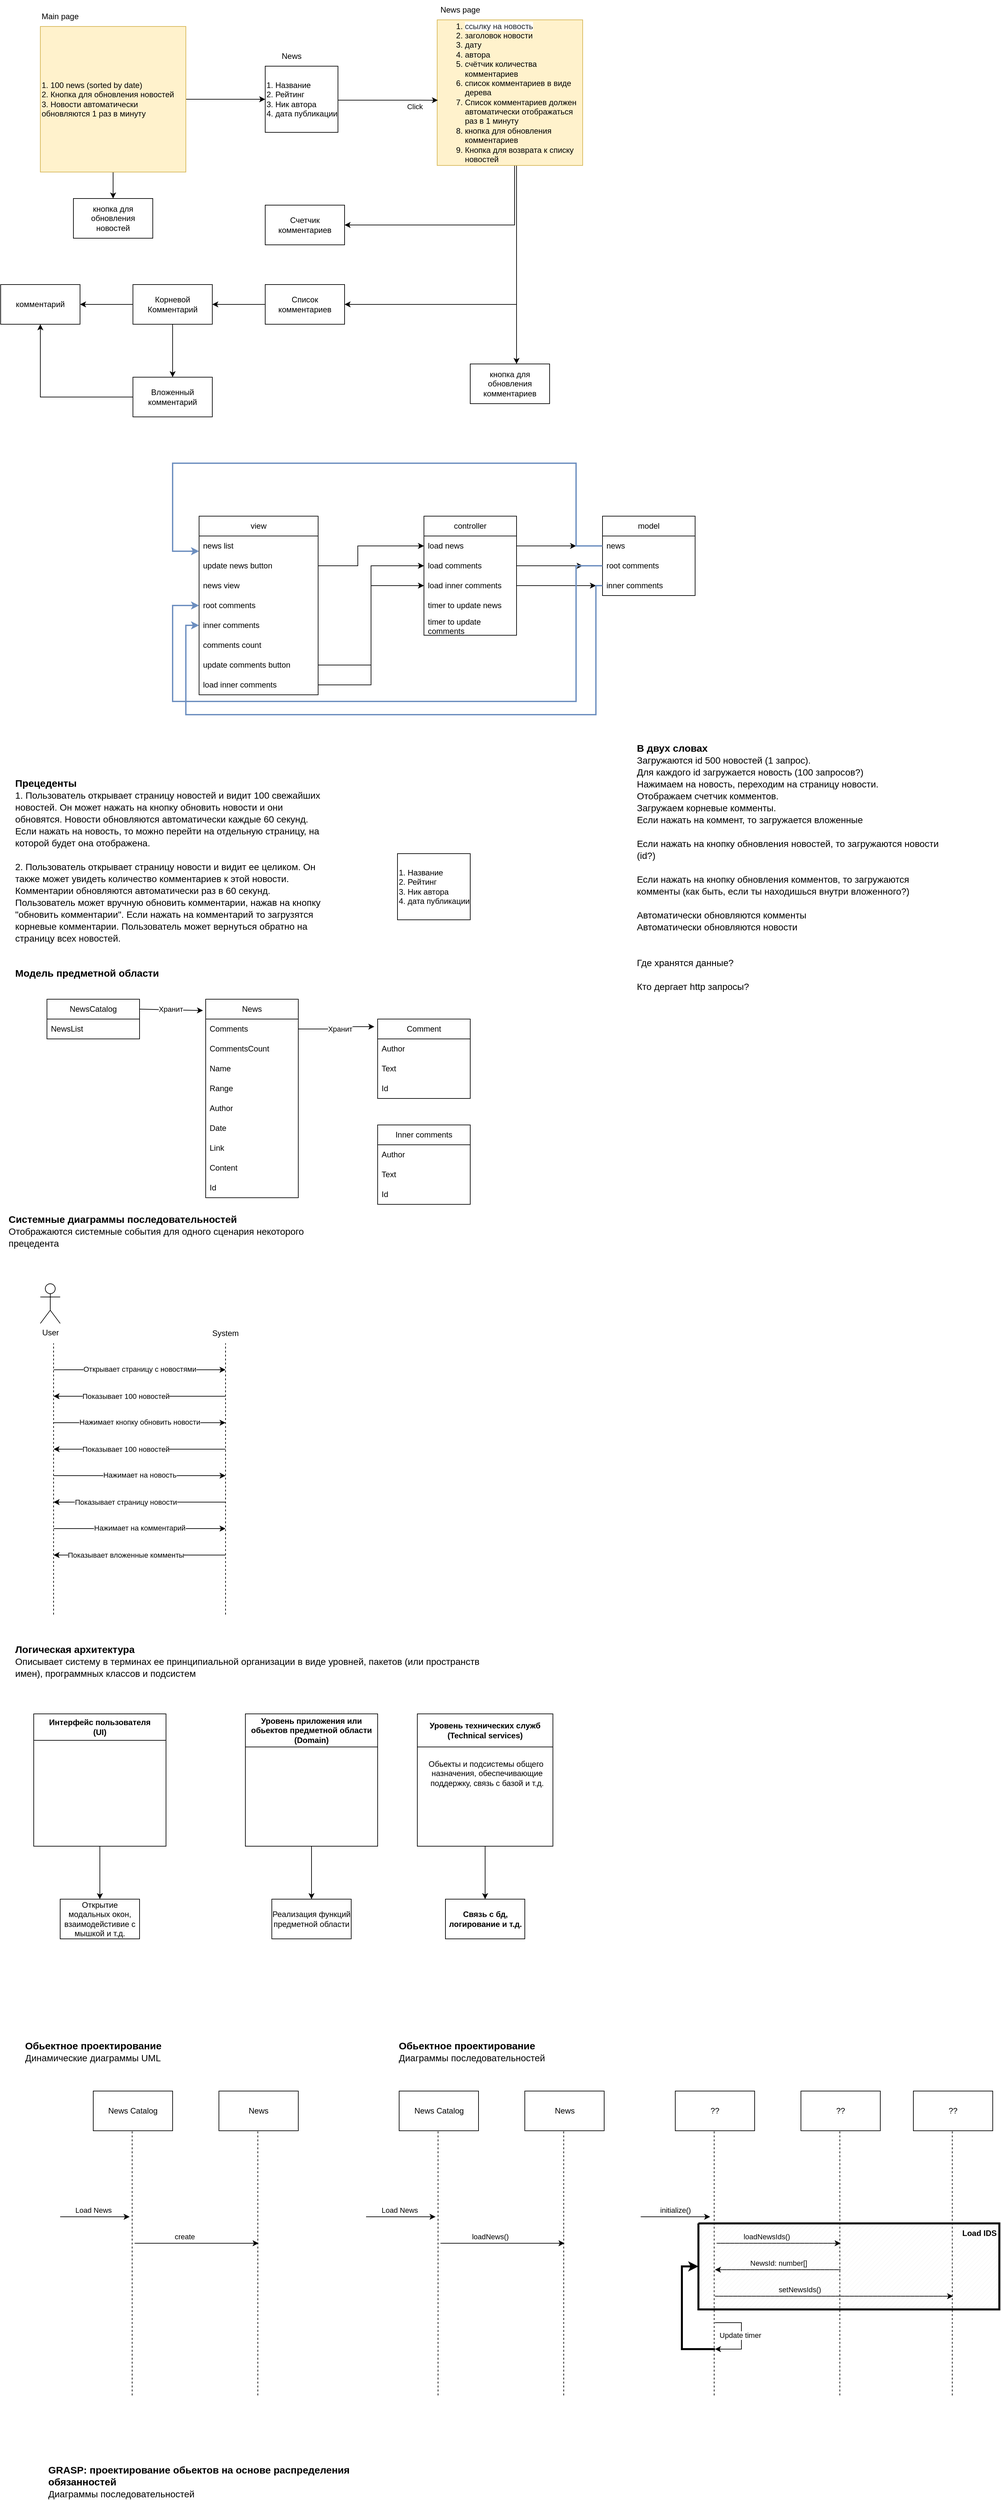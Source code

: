 <mxfile version="24.1.0" type="github">
  <diagram name="Page-1" id="gaQloLDde2CqD1FpQ-cP">
    <mxGraphModel dx="1380" dy="778" grid="1" gridSize="10" guides="1" tooltips="1" connect="1" arrows="1" fold="1" page="1" pageScale="1" pageWidth="850" pageHeight="1100" math="0" shadow="0">
      <root>
        <mxCell id="0" />
        <mxCell id="1" parent="0" />
        <mxCell id="nFpUhijqLWawbHpxaNXT-6" value="" style="edgeStyle=orthogonalEdgeStyle;rounded=0;orthogonalLoop=1;jettySize=auto;html=1;" parent="1" source="nFpUhijqLWawbHpxaNXT-1" target="nFpUhijqLWawbHpxaNXT-5" edge="1">
          <mxGeometry relative="1" as="geometry" />
        </mxCell>
        <mxCell id="nFpUhijqLWawbHpxaNXT-27" value="" style="edgeStyle=orthogonalEdgeStyle;rounded=0;orthogonalLoop=1;jettySize=auto;html=1;" parent="1" source="nFpUhijqLWawbHpxaNXT-1" target="nFpUhijqLWawbHpxaNXT-26" edge="1">
          <mxGeometry relative="1" as="geometry" />
        </mxCell>
        <mxCell id="nFpUhijqLWawbHpxaNXT-1" value="1. 100 news (sorted by date)&lt;div&gt;2. Кнопка для обновления новостей&lt;/div&gt;&lt;div&gt;3. Новости автоматически обновляются 1 раз в минуту&lt;/div&gt;" style="whiteSpace=wrap;html=1;aspect=fixed;align=left;fillColor=#fff2cc;strokeColor=#d6b656;" parent="1" vertex="1">
          <mxGeometry x="60" y="50" width="220" height="220" as="geometry" />
        </mxCell>
        <mxCell id="nFpUhijqLWawbHpxaNXT-4" value="Main page" style="text;html=1;align=center;verticalAlign=middle;whiteSpace=wrap;rounded=0;" parent="1" vertex="1">
          <mxGeometry x="60" y="20" width="60" height="30" as="geometry" />
        </mxCell>
        <mxCell id="nFpUhijqLWawbHpxaNXT-5" value="1. Название&lt;div&gt;2. Рейтинг&lt;/div&gt;&lt;div&gt;3. Ник автора&lt;/div&gt;&lt;div&gt;4. дата публикации&lt;/div&gt;" style="whiteSpace=wrap;html=1;align=left;" parent="1" vertex="1">
          <mxGeometry x="400" y="110" width="110" height="100" as="geometry" />
        </mxCell>
        <mxCell id="nFpUhijqLWawbHpxaNXT-7" value="News" style="text;html=1;align=center;verticalAlign=middle;whiteSpace=wrap;rounded=0;" parent="1" vertex="1">
          <mxGeometry x="410" y="80" width="60" height="30" as="geometry" />
        </mxCell>
        <mxCell id="nFpUhijqLWawbHpxaNXT-15" style="edgeStyle=orthogonalEdgeStyle;rounded=0;orthogonalLoop=1;jettySize=auto;html=1;entryX=1;entryY=0.5;entryDx=0;entryDy=0;exitX=0.532;exitY=1.002;exitDx=0;exitDy=0;exitPerimeter=0;" parent="1" source="nFpUhijqLWawbHpxaNXT-8" target="nFpUhijqLWawbHpxaNXT-13" edge="1">
          <mxGeometry relative="1" as="geometry">
            <mxPoint x="780" y="280" as="sourcePoint" />
          </mxGeometry>
        </mxCell>
        <mxCell id="nFpUhijqLWawbHpxaNXT-18" style="edgeStyle=orthogonalEdgeStyle;rounded=0;orthogonalLoop=1;jettySize=auto;html=1;exitX=0.5;exitY=1;exitDx=0;exitDy=0;entryX=1;entryY=0.5;entryDx=0;entryDy=0;" parent="1" source="nFpUhijqLWawbHpxaNXT-8" target="nFpUhijqLWawbHpxaNXT-16" edge="1">
          <mxGeometry relative="1" as="geometry">
            <Array as="points">
              <mxPoint x="780" y="260" />
              <mxPoint x="780" y="470" />
            </Array>
          </mxGeometry>
        </mxCell>
        <mxCell id="nFpUhijqLWawbHpxaNXT-29" value="" style="edgeStyle=orthogonalEdgeStyle;rounded=0;orthogonalLoop=1;jettySize=auto;html=1;" parent="1" source="nFpUhijqLWawbHpxaNXT-8" target="nFpUhijqLWawbHpxaNXT-28" edge="1">
          <mxGeometry relative="1" as="geometry">
            <Array as="points">
              <mxPoint x="780" y="510" />
              <mxPoint x="780" y="510" />
            </Array>
          </mxGeometry>
        </mxCell>
        <mxCell id="nFpUhijqLWawbHpxaNXT-8" value="&lt;ol&gt;&lt;li&gt;&lt;span style=&quot;background-color: rgb(255, 255, 255); color: rgb(31, 35, 40);&quot;&gt;ссылку на новость&lt;/span&gt;&lt;br&gt;&lt;/li&gt;&lt;li&gt;заголовок новости&lt;/li&gt;&lt;li&gt;дату&lt;/li&gt;&lt;li&gt;автора&lt;/li&gt;&lt;li&gt;счётчик количества комментариев&lt;/li&gt;&lt;li&gt;список комментариев в виде дерева&lt;br&gt;&lt;/li&gt;&lt;li&gt;Список комментариев должен автоматически отображаться раз в 1 минуту&lt;/li&gt;&lt;li&gt;кнопка для обновления комментариев&lt;/li&gt;&lt;li&gt;Кнопка для возврата к списку новостей&lt;/li&gt;&lt;/ol&gt;" style="whiteSpace=wrap;html=1;aspect=fixed;align=left;fillColor=#fff2cc;strokeColor=#d6b656;" parent="1" vertex="1">
          <mxGeometry x="660" y="40" width="220" height="220" as="geometry" />
        </mxCell>
        <mxCell id="nFpUhijqLWawbHpxaNXT-9" value="News page" style="text;html=1;align=center;verticalAlign=middle;whiteSpace=wrap;rounded=0;" parent="1" vertex="1">
          <mxGeometry x="660" y="10" width="70" height="30" as="geometry" />
        </mxCell>
        <mxCell id="nFpUhijqLWawbHpxaNXT-10" style="edgeStyle=orthogonalEdgeStyle;rounded=0;orthogonalLoop=1;jettySize=auto;html=1;entryX=0.005;entryY=0.552;entryDx=0;entryDy=0;entryPerimeter=0;exitX=1;exitY=0.5;exitDx=0;exitDy=0;" parent="1" source="nFpUhijqLWawbHpxaNXT-5" target="nFpUhijqLWawbHpxaNXT-8" edge="1">
          <mxGeometry relative="1" as="geometry">
            <Array as="points">
              <mxPoint x="510" y="161" />
            </Array>
          </mxGeometry>
        </mxCell>
        <mxCell id="nFpUhijqLWawbHpxaNXT-11" value="Click" style="edgeLabel;html=1;align=center;verticalAlign=middle;resizable=0;points=[];" parent="nFpUhijqLWawbHpxaNXT-10" vertex="1" connectable="0">
          <mxGeometry x="0.558" y="-2" relative="1" as="geometry">
            <mxPoint x="-2" y="7" as="offset" />
          </mxGeometry>
        </mxCell>
        <mxCell id="nFpUhijqLWawbHpxaNXT-13" value="Счетчик комментариев" style="rounded=0;whiteSpace=wrap;html=1;" parent="1" vertex="1">
          <mxGeometry x="400" y="320" width="120" height="60" as="geometry" />
        </mxCell>
        <mxCell id="nFpUhijqLWawbHpxaNXT-20" value="" style="edgeStyle=orthogonalEdgeStyle;rounded=0;orthogonalLoop=1;jettySize=auto;html=1;" parent="1" source="nFpUhijqLWawbHpxaNXT-16" target="nFpUhijqLWawbHpxaNXT-19" edge="1">
          <mxGeometry relative="1" as="geometry" />
        </mxCell>
        <mxCell id="nFpUhijqLWawbHpxaNXT-16" value="Список комментариев" style="rounded=0;whiteSpace=wrap;html=1;" parent="1" vertex="1">
          <mxGeometry x="400" y="440" width="120" height="60" as="geometry" />
        </mxCell>
        <mxCell id="nFpUhijqLWawbHpxaNXT-22" value="" style="edgeStyle=orthogonalEdgeStyle;rounded=0;orthogonalLoop=1;jettySize=auto;html=1;" parent="1" source="nFpUhijqLWawbHpxaNXT-19" target="nFpUhijqLWawbHpxaNXT-21" edge="1">
          <mxGeometry relative="1" as="geometry" />
        </mxCell>
        <mxCell id="nFpUhijqLWawbHpxaNXT-24" value="" style="edgeStyle=orthogonalEdgeStyle;rounded=0;orthogonalLoop=1;jettySize=auto;html=1;" parent="1" source="nFpUhijqLWawbHpxaNXT-19" target="nFpUhijqLWawbHpxaNXT-23" edge="1">
          <mxGeometry relative="1" as="geometry" />
        </mxCell>
        <mxCell id="nFpUhijqLWawbHpxaNXT-19" value="Корневой Комментарий" style="whiteSpace=wrap;html=1;rounded=0;" parent="1" vertex="1">
          <mxGeometry x="200" y="440" width="120" height="60" as="geometry" />
        </mxCell>
        <mxCell id="nFpUhijqLWawbHpxaNXT-25" style="edgeStyle=orthogonalEdgeStyle;rounded=0;orthogonalLoop=1;jettySize=auto;html=1;entryX=0.5;entryY=1;entryDx=0;entryDy=0;" parent="1" source="nFpUhijqLWawbHpxaNXT-21" target="nFpUhijqLWawbHpxaNXT-23" edge="1">
          <mxGeometry relative="1" as="geometry" />
        </mxCell>
        <mxCell id="nFpUhijqLWawbHpxaNXT-21" value="Вложенный комментарий" style="whiteSpace=wrap;html=1;rounded=0;" parent="1" vertex="1">
          <mxGeometry x="200" y="580" width="120" height="60" as="geometry" />
        </mxCell>
        <mxCell id="nFpUhijqLWawbHpxaNXT-23" value="комментарий" style="whiteSpace=wrap;html=1;rounded=0;" parent="1" vertex="1">
          <mxGeometry y="440" width="120" height="60" as="geometry" />
        </mxCell>
        <mxCell id="nFpUhijqLWawbHpxaNXT-26" value="кнопка для обновления новостей" style="whiteSpace=wrap;html=1;align=center;" parent="1" vertex="1">
          <mxGeometry x="110" y="310" width="120" height="60" as="geometry" />
        </mxCell>
        <mxCell id="nFpUhijqLWawbHpxaNXT-28" value="кнопка для обновления комментариев" style="whiteSpace=wrap;html=1;align=center;" parent="1" vertex="1">
          <mxGeometry x="710" y="560" width="120" height="60" as="geometry" />
        </mxCell>
        <mxCell id="nFpUhijqLWawbHpxaNXT-32" value="controller" style="swimlane;fontStyle=0;childLayout=stackLayout;horizontal=1;startSize=30;horizontalStack=0;resizeParent=1;resizeParentMax=0;resizeLast=0;collapsible=1;marginBottom=0;whiteSpace=wrap;html=1;" parent="1" vertex="1">
          <mxGeometry x="640" y="790" width="140" height="180" as="geometry" />
        </mxCell>
        <mxCell id="nFpUhijqLWawbHpxaNXT-65" style="edgeStyle=orthogonalEdgeStyle;rounded=0;orthogonalLoop=1;jettySize=auto;html=1;" parent="nFpUhijqLWawbHpxaNXT-32" source="nFpUhijqLWawbHpxaNXT-33" edge="1">
          <mxGeometry relative="1" as="geometry">
            <mxPoint x="230" y="45" as="targetPoint" />
          </mxGeometry>
        </mxCell>
        <mxCell id="nFpUhijqLWawbHpxaNXT-33" value="load news" style="text;strokeColor=none;fillColor=none;align=left;verticalAlign=middle;spacingLeft=4;spacingRight=4;overflow=hidden;points=[[0,0.5],[1,0.5]];portConstraint=eastwest;rotatable=0;whiteSpace=wrap;html=1;" parent="nFpUhijqLWawbHpxaNXT-32" vertex="1">
          <mxGeometry y="30" width="140" height="30" as="geometry" />
        </mxCell>
        <mxCell id="nFpUhijqLWawbHpxaNXT-66" style="edgeStyle=orthogonalEdgeStyle;rounded=0;orthogonalLoop=1;jettySize=auto;html=1;" parent="nFpUhijqLWawbHpxaNXT-32" source="nFpUhijqLWawbHpxaNXT-34" edge="1">
          <mxGeometry relative="1" as="geometry">
            <mxPoint x="240" y="75" as="targetPoint" />
          </mxGeometry>
        </mxCell>
        <mxCell id="nFpUhijqLWawbHpxaNXT-34" value="load comments" style="text;strokeColor=none;fillColor=none;align=left;verticalAlign=middle;spacingLeft=4;spacingRight=4;overflow=hidden;points=[[0,0.5],[1,0.5]];portConstraint=eastwest;rotatable=0;whiteSpace=wrap;html=1;" parent="nFpUhijqLWawbHpxaNXT-32" vertex="1">
          <mxGeometry y="60" width="140" height="30" as="geometry" />
        </mxCell>
        <mxCell id="nFpUhijqLWawbHpxaNXT-67" style="edgeStyle=orthogonalEdgeStyle;rounded=0;orthogonalLoop=1;jettySize=auto;html=1;" parent="nFpUhijqLWawbHpxaNXT-32" source="nFpUhijqLWawbHpxaNXT-35" edge="1">
          <mxGeometry relative="1" as="geometry">
            <mxPoint x="260" y="105" as="targetPoint" />
          </mxGeometry>
        </mxCell>
        <mxCell id="nFpUhijqLWawbHpxaNXT-35" value="load inner comments" style="text;strokeColor=none;fillColor=none;align=left;verticalAlign=middle;spacingLeft=4;spacingRight=4;overflow=hidden;points=[[0,0.5],[1,0.5]];portConstraint=eastwest;rotatable=0;whiteSpace=wrap;html=1;" parent="nFpUhijqLWawbHpxaNXT-32" vertex="1">
          <mxGeometry y="90" width="140" height="30" as="geometry" />
        </mxCell>
        <mxCell id="nFpUhijqLWawbHpxaNXT-68" value="timer to update news" style="text;strokeColor=none;fillColor=none;align=left;verticalAlign=middle;spacingLeft=4;spacingRight=4;overflow=hidden;points=[[0,0.5],[1,0.5]];portConstraint=eastwest;rotatable=0;whiteSpace=wrap;html=1;" parent="nFpUhijqLWawbHpxaNXT-32" vertex="1">
          <mxGeometry y="120" width="140" height="30" as="geometry" />
        </mxCell>
        <mxCell id="nFpUhijqLWawbHpxaNXT-69" value="timer to update comments" style="text;strokeColor=none;fillColor=none;align=left;verticalAlign=middle;spacingLeft=4;spacingRight=4;overflow=hidden;points=[[0,0.5],[1,0.5]];portConstraint=eastwest;rotatable=0;whiteSpace=wrap;html=1;" parent="nFpUhijqLWawbHpxaNXT-32" vertex="1">
          <mxGeometry y="150" width="140" height="30" as="geometry" />
        </mxCell>
        <mxCell id="nFpUhijqLWawbHpxaNXT-36" value="model" style="swimlane;fontStyle=0;childLayout=stackLayout;horizontal=1;startSize=30;horizontalStack=0;resizeParent=1;resizeParentMax=0;resizeLast=0;collapsible=1;marginBottom=0;whiteSpace=wrap;html=1;" parent="1" vertex="1">
          <mxGeometry x="910" y="790" width="140" height="120" as="geometry" />
        </mxCell>
        <mxCell id="nFpUhijqLWawbHpxaNXT-37" value="news" style="text;strokeColor=none;fillColor=none;align=left;verticalAlign=middle;spacingLeft=4;spacingRight=4;overflow=hidden;points=[[0,0.5],[1,0.5]];portConstraint=eastwest;rotatable=0;whiteSpace=wrap;html=1;" parent="nFpUhijqLWawbHpxaNXT-36" vertex="1">
          <mxGeometry y="30" width="140" height="30" as="geometry" />
        </mxCell>
        <mxCell id="nFpUhijqLWawbHpxaNXT-38" value="root comments" style="text;strokeColor=none;fillColor=none;align=left;verticalAlign=middle;spacingLeft=4;spacingRight=4;overflow=hidden;points=[[0,0.5],[1,0.5]];portConstraint=eastwest;rotatable=0;whiteSpace=wrap;html=1;" parent="nFpUhijqLWawbHpxaNXT-36" vertex="1">
          <mxGeometry y="60" width="140" height="30" as="geometry" />
        </mxCell>
        <mxCell id="nFpUhijqLWawbHpxaNXT-39" value="inner comments" style="text;strokeColor=none;fillColor=none;align=left;verticalAlign=middle;spacingLeft=4;spacingRight=4;overflow=hidden;points=[[0,0.5],[1,0.5]];portConstraint=eastwest;rotatable=0;whiteSpace=wrap;html=1;" parent="nFpUhijqLWawbHpxaNXT-36" vertex="1">
          <mxGeometry y="90" width="140" height="30" as="geometry" />
        </mxCell>
        <mxCell id="nFpUhijqLWawbHpxaNXT-40" value="view" style="swimlane;fontStyle=0;childLayout=stackLayout;horizontal=1;startSize=30;horizontalStack=0;resizeParent=1;resizeParentMax=0;resizeLast=0;collapsible=1;marginBottom=0;whiteSpace=wrap;html=1;direction=east;" parent="1" vertex="1">
          <mxGeometry x="300" y="790" width="180" height="270" as="geometry">
            <mxRectangle x="410" y="790" width="60" height="30" as="alternateBounds" />
          </mxGeometry>
        </mxCell>
        <mxCell id="nFpUhijqLWawbHpxaNXT-41" value="news list" style="text;strokeColor=none;fillColor=none;align=left;verticalAlign=middle;spacingLeft=4;spacingRight=4;overflow=hidden;points=[[0,0.5],[1,0.5]];portConstraint=eastwest;rotatable=0;whiteSpace=wrap;html=1;" parent="nFpUhijqLWawbHpxaNXT-40" vertex="1">
          <mxGeometry y="30" width="180" height="30" as="geometry" />
        </mxCell>
        <mxCell id="nFpUhijqLWawbHpxaNXT-55" value="update news button" style="text;strokeColor=none;fillColor=none;align=left;verticalAlign=middle;spacingLeft=4;spacingRight=4;overflow=hidden;points=[[0,0.5],[1,0.5]];portConstraint=eastwest;rotatable=0;whiteSpace=wrap;html=1;" parent="nFpUhijqLWawbHpxaNXT-40" vertex="1">
          <mxGeometry y="60" width="180" height="30" as="geometry" />
        </mxCell>
        <mxCell id="nFpUhijqLWawbHpxaNXT-42" value="news view" style="text;strokeColor=none;fillColor=none;align=left;verticalAlign=middle;spacingLeft=4;spacingRight=4;overflow=hidden;points=[[0,0.5],[1,0.5]];portConstraint=eastwest;rotatable=0;whiteSpace=wrap;html=1;" parent="nFpUhijqLWawbHpxaNXT-40" vertex="1">
          <mxGeometry y="90" width="180" height="30" as="geometry" />
        </mxCell>
        <mxCell id="nFpUhijqLWawbHpxaNXT-43" value="root comments" style="text;strokeColor=none;fillColor=none;align=left;verticalAlign=middle;spacingLeft=4;spacingRight=4;overflow=hidden;points=[[0,0.5],[1,0.5]];portConstraint=eastwest;rotatable=0;whiteSpace=wrap;html=1;" parent="nFpUhijqLWawbHpxaNXT-40" vertex="1">
          <mxGeometry y="120" width="180" height="30" as="geometry" />
        </mxCell>
        <mxCell id="nFpUhijqLWawbHpxaNXT-52" value="inner comments" style="text;strokeColor=none;fillColor=none;align=left;verticalAlign=middle;spacingLeft=4;spacingRight=4;overflow=hidden;points=[[0,0.5],[1,0.5]];portConstraint=eastwest;rotatable=0;whiteSpace=wrap;html=1;" parent="nFpUhijqLWawbHpxaNXT-40" vertex="1">
          <mxGeometry y="150" width="180" height="30" as="geometry" />
        </mxCell>
        <mxCell id="nFpUhijqLWawbHpxaNXT-53" value="comments count" style="text;strokeColor=none;fillColor=none;align=left;verticalAlign=middle;spacingLeft=4;spacingRight=4;overflow=hidden;points=[[0,0.5],[1,0.5]];portConstraint=eastwest;rotatable=0;whiteSpace=wrap;html=1;" parent="nFpUhijqLWawbHpxaNXT-40" vertex="1">
          <mxGeometry y="180" width="180" height="30" as="geometry" />
        </mxCell>
        <mxCell id="nFpUhijqLWawbHpxaNXT-56" value="update comments button" style="text;strokeColor=none;fillColor=none;align=left;verticalAlign=middle;spacingLeft=4;spacingRight=4;overflow=hidden;points=[[0,0.5],[1,0.5]];portConstraint=eastwest;rotatable=0;whiteSpace=wrap;html=1;" parent="nFpUhijqLWawbHpxaNXT-40" vertex="1">
          <mxGeometry y="210" width="180" height="30" as="geometry" />
        </mxCell>
        <mxCell id="nFpUhijqLWawbHpxaNXT-62" value="load inner comments" style="text;strokeColor=none;fillColor=none;align=left;verticalAlign=middle;spacingLeft=4;spacingRight=4;overflow=hidden;points=[[0,0.5],[1,0.5]];portConstraint=eastwest;rotatable=0;whiteSpace=wrap;html=1;" parent="nFpUhijqLWawbHpxaNXT-40" vertex="1">
          <mxGeometry y="240" width="180" height="30" as="geometry" />
        </mxCell>
        <mxCell id="nFpUhijqLWawbHpxaNXT-57" style="edgeStyle=orthogonalEdgeStyle;rounded=0;orthogonalLoop=1;jettySize=auto;html=1;exitX=0;exitY=0.5;exitDx=0;exitDy=0;strokeWidth=2;fillColor=#dae8fc;strokeColor=#6c8ebf;" parent="1" source="nFpUhijqLWawbHpxaNXT-37" edge="1">
          <mxGeometry relative="1" as="geometry">
            <mxPoint x="300" y="843" as="targetPoint" />
            <Array as="points">
              <mxPoint x="870" y="835" />
              <mxPoint x="870" y="710" />
              <mxPoint x="260" y="710" />
              <mxPoint x="260" y="843" />
            </Array>
          </mxGeometry>
        </mxCell>
        <mxCell id="nFpUhijqLWawbHpxaNXT-58" style="edgeStyle=orthogonalEdgeStyle;rounded=0;orthogonalLoop=1;jettySize=auto;html=1;entryX=0;entryY=0.5;entryDx=0;entryDy=0;exitX=0;exitY=0.5;exitDx=0;exitDy=0;fillColor=#dae8fc;strokeColor=#6c8ebf;strokeWidth=2;" parent="1" source="nFpUhijqLWawbHpxaNXT-38" target="nFpUhijqLWawbHpxaNXT-43" edge="1">
          <mxGeometry relative="1" as="geometry">
            <Array as="points">
              <mxPoint x="870" y="865" />
              <mxPoint x="870" y="1070" />
              <mxPoint x="260" y="1070" />
              <mxPoint x="260" y="925" />
            </Array>
          </mxGeometry>
        </mxCell>
        <mxCell id="nFpUhijqLWawbHpxaNXT-59" style="edgeStyle=orthogonalEdgeStyle;rounded=0;orthogonalLoop=1;jettySize=auto;html=1;entryX=0;entryY=0.5;entryDx=0;entryDy=0;" parent="1" source="nFpUhijqLWawbHpxaNXT-55" target="nFpUhijqLWawbHpxaNXT-33" edge="1">
          <mxGeometry relative="1" as="geometry">
            <Array as="points">
              <mxPoint x="540" y="865" />
              <mxPoint x="540" y="835" />
            </Array>
          </mxGeometry>
        </mxCell>
        <mxCell id="nFpUhijqLWawbHpxaNXT-60" style="edgeStyle=orthogonalEdgeStyle;rounded=0;orthogonalLoop=1;jettySize=auto;html=1;entryX=0;entryY=0.5;entryDx=0;entryDy=0;" parent="1" source="nFpUhijqLWawbHpxaNXT-56" target="nFpUhijqLWawbHpxaNXT-34" edge="1">
          <mxGeometry relative="1" as="geometry" />
        </mxCell>
        <mxCell id="nFpUhijqLWawbHpxaNXT-63" style="edgeStyle=orthogonalEdgeStyle;rounded=0;orthogonalLoop=1;jettySize=auto;html=1;entryX=0;entryY=0.5;entryDx=0;entryDy=0;" parent="1" source="nFpUhijqLWawbHpxaNXT-62" target="nFpUhijqLWawbHpxaNXT-35" edge="1">
          <mxGeometry relative="1" as="geometry" />
        </mxCell>
        <mxCell id="nFpUhijqLWawbHpxaNXT-64" style="edgeStyle=orthogonalEdgeStyle;rounded=0;orthogonalLoop=1;jettySize=auto;html=1;entryX=0;entryY=0.5;entryDx=0;entryDy=0;exitX=0;exitY=0.5;exitDx=0;exitDy=0;fillColor=#dae8fc;strokeColor=#6c8ebf;strokeWidth=2;" parent="1" source="nFpUhijqLWawbHpxaNXT-39" target="nFpUhijqLWawbHpxaNXT-52" edge="1">
          <mxGeometry relative="1" as="geometry">
            <Array as="points">
              <mxPoint x="900" y="895" />
              <mxPoint x="900" y="1090" />
              <mxPoint x="280" y="1090" />
              <mxPoint x="280" y="955" />
            </Array>
          </mxGeometry>
        </mxCell>
        <mxCell id="nFpUhijqLWawbHpxaNXT-70" value="Системные диаграммы последовательностей&lt;div&gt;&lt;span style=&quot;font-weight: normal;&quot;&gt;&lt;font style=&quot;font-size: 14px;&quot;&gt;Отображаются системные события для одного сценария некоторого прецедента&lt;/font&gt;&lt;/span&gt;&lt;/div&gt;" style="text;html=1;align=left;verticalAlign=middle;whiteSpace=wrap;rounded=0;fontStyle=1;fontSize=15;" parent="1" vertex="1">
          <mxGeometry x="10" y="1860" width="470" height="20" as="geometry" />
        </mxCell>
        <mxCell id="nFpUhijqLWawbHpxaNXT-71" value="&lt;div&gt;&lt;font style=&quot;&quot;&gt;Прецеденты&lt;/font&gt;&lt;/div&gt;&lt;div&gt;&lt;font style=&quot;font-weight: normal; font-size: 14px;&quot;&gt;1. Пользователь открывает страницу новостей и видит 100 свежайших новостей. Он может нажать на кнопку обновить новости и они обновятся. Новости обновляются автоматически каждые 60 секунд. Если нажать на новость, то можно перейти на отдельную страницу, на которой будет она отображена.&lt;br&gt;&lt;br&gt;&lt;/font&gt;&lt;/div&gt;&lt;div&gt;&lt;font style=&quot;font-weight: normal; font-size: 14px;&quot;&gt;2. Пользователь открывает страницу новости и видит ее целиком. Он также может увидеть количество комментариев к этой новости. Комментарии обновляются автоматически раз в 60 секунд. Пользователь может вручную обновить комментарии, нажав на кнопку &quot;обновить комментарии&quot;. Если нажать на комментарий то загрузятся корневые комментарии. Пользователь может вернуться обратно на страницу всех новостей.&lt;/font&gt;&lt;/div&gt;" style="text;html=1;align=left;verticalAlign=middle;whiteSpace=wrap;rounded=0;fontStyle=1;fontSize=15;" parent="1" vertex="1">
          <mxGeometry x="20" y="1300" width="470" height="20" as="geometry" />
        </mxCell>
        <mxCell id="nFpUhijqLWawbHpxaNXT-72" value="&lt;div&gt;Модель предметной области&lt;/div&gt;" style="text;html=1;align=left;verticalAlign=middle;whiteSpace=wrap;rounded=0;fontStyle=1;fontSize=15;" parent="1" vertex="1">
          <mxGeometry x="20" y="1470" width="470" height="20" as="geometry" />
        </mxCell>
        <mxCell id="nFpUhijqLWawbHpxaNXT-73" value="News" style="swimlane;fontStyle=0;childLayout=stackLayout;horizontal=1;startSize=30;horizontalStack=0;resizeParent=1;resizeParentMax=0;resizeLast=0;collapsible=1;marginBottom=0;whiteSpace=wrap;html=1;" parent="1" vertex="1">
          <mxGeometry x="310" y="1520" width="140" height="300" as="geometry" />
        </mxCell>
        <mxCell id="nFpUhijqLWawbHpxaNXT-74" value="Comments" style="text;strokeColor=none;fillColor=none;align=left;verticalAlign=middle;spacingLeft=4;spacingRight=4;overflow=hidden;points=[[0,0.5],[1,0.5]];portConstraint=eastwest;rotatable=0;whiteSpace=wrap;html=1;" parent="nFpUhijqLWawbHpxaNXT-73" vertex="1">
          <mxGeometry y="30" width="140" height="30" as="geometry" />
        </mxCell>
        <mxCell id="nFpUhijqLWawbHpxaNXT-75" value="CommentsCount" style="text;strokeColor=none;fillColor=none;align=left;verticalAlign=middle;spacingLeft=4;spacingRight=4;overflow=hidden;points=[[0,0.5],[1,0.5]];portConstraint=eastwest;rotatable=0;whiteSpace=wrap;html=1;" parent="nFpUhijqLWawbHpxaNXT-73" vertex="1">
          <mxGeometry y="60" width="140" height="30" as="geometry" />
        </mxCell>
        <mxCell id="nFpUhijqLWawbHpxaNXT-93" value="Name" style="text;strokeColor=none;fillColor=none;align=left;verticalAlign=middle;spacingLeft=4;spacingRight=4;overflow=hidden;points=[[0,0.5],[1,0.5]];portConstraint=eastwest;rotatable=0;whiteSpace=wrap;html=1;" parent="nFpUhijqLWawbHpxaNXT-73" vertex="1">
          <mxGeometry y="90" width="140" height="30" as="geometry" />
        </mxCell>
        <mxCell id="nFpUhijqLWawbHpxaNXT-94" value="Range" style="text;strokeColor=none;fillColor=none;align=left;verticalAlign=middle;spacingLeft=4;spacingRight=4;overflow=hidden;points=[[0,0.5],[1,0.5]];portConstraint=eastwest;rotatable=0;whiteSpace=wrap;html=1;" parent="nFpUhijqLWawbHpxaNXT-73" vertex="1">
          <mxGeometry y="120" width="140" height="30" as="geometry" />
        </mxCell>
        <mxCell id="nFpUhijqLWawbHpxaNXT-95" value="Author" style="text;strokeColor=none;fillColor=none;align=left;verticalAlign=middle;spacingLeft=4;spacingRight=4;overflow=hidden;points=[[0,0.5],[1,0.5]];portConstraint=eastwest;rotatable=0;whiteSpace=wrap;html=1;" parent="nFpUhijqLWawbHpxaNXT-73" vertex="1">
          <mxGeometry y="150" width="140" height="30" as="geometry" />
        </mxCell>
        <mxCell id="nFpUhijqLWawbHpxaNXT-97" value="Date" style="text;strokeColor=none;fillColor=none;align=left;verticalAlign=middle;spacingLeft=4;spacingRight=4;overflow=hidden;points=[[0,0.5],[1,0.5]];portConstraint=eastwest;rotatable=0;whiteSpace=wrap;html=1;" parent="nFpUhijqLWawbHpxaNXT-73" vertex="1">
          <mxGeometry y="180" width="140" height="30" as="geometry" />
        </mxCell>
        <mxCell id="nFpUhijqLWawbHpxaNXT-98" value="Link" style="text;strokeColor=none;fillColor=none;align=left;verticalAlign=middle;spacingLeft=4;spacingRight=4;overflow=hidden;points=[[0,0.5],[1,0.5]];portConstraint=eastwest;rotatable=0;whiteSpace=wrap;html=1;" parent="nFpUhijqLWawbHpxaNXT-73" vertex="1">
          <mxGeometry y="210" width="140" height="30" as="geometry" />
        </mxCell>
        <mxCell id="nFpUhijqLWawbHpxaNXT-99" value="Content" style="text;strokeColor=none;fillColor=none;align=left;verticalAlign=middle;spacingLeft=4;spacingRight=4;overflow=hidden;points=[[0,0.5],[1,0.5]];portConstraint=eastwest;rotatable=0;whiteSpace=wrap;html=1;" parent="nFpUhijqLWawbHpxaNXT-73" vertex="1">
          <mxGeometry y="240" width="140" height="30" as="geometry" />
        </mxCell>
        <mxCell id="AHhUWQ-ICXf35uNmks8w-16" value="Id" style="text;strokeColor=none;fillColor=none;align=left;verticalAlign=middle;spacingLeft=4;spacingRight=4;overflow=hidden;points=[[0,0.5],[1,0.5]];portConstraint=eastwest;rotatable=0;whiteSpace=wrap;html=1;" parent="nFpUhijqLWawbHpxaNXT-73" vertex="1">
          <mxGeometry y="270" width="140" height="30" as="geometry" />
        </mxCell>
        <mxCell id="nFpUhijqLWawbHpxaNXT-77" value="Comment" style="swimlane;fontStyle=0;childLayout=stackLayout;horizontal=1;startSize=30;horizontalStack=0;resizeParent=1;resizeParentMax=0;resizeLast=0;collapsible=1;marginBottom=0;whiteSpace=wrap;html=1;" parent="1" vertex="1">
          <mxGeometry x="570" y="1550" width="140" height="120" as="geometry" />
        </mxCell>
        <mxCell id="nFpUhijqLWawbHpxaNXT-78" value="Author" style="text;strokeColor=none;fillColor=none;align=left;verticalAlign=middle;spacingLeft=4;spacingRight=4;overflow=hidden;points=[[0,0.5],[1,0.5]];portConstraint=eastwest;rotatable=0;whiteSpace=wrap;html=1;" parent="nFpUhijqLWawbHpxaNXT-77" vertex="1">
          <mxGeometry y="30" width="140" height="30" as="geometry" />
        </mxCell>
        <mxCell id="AHhUWQ-ICXf35uNmks8w-9" value="Text" style="text;strokeColor=none;fillColor=none;align=left;verticalAlign=middle;spacingLeft=4;spacingRight=4;overflow=hidden;points=[[0,0.5],[1,0.5]];portConstraint=eastwest;rotatable=0;whiteSpace=wrap;html=1;" parent="nFpUhijqLWawbHpxaNXT-77" vertex="1">
          <mxGeometry y="60" width="140" height="30" as="geometry" />
        </mxCell>
        <mxCell id="AHhUWQ-ICXf35uNmks8w-13" value="Id" style="text;strokeColor=none;fillColor=none;align=left;verticalAlign=middle;spacingLeft=4;spacingRight=4;overflow=hidden;points=[[0,0.5],[1,0.5]];portConstraint=eastwest;rotatable=0;whiteSpace=wrap;html=1;" parent="nFpUhijqLWawbHpxaNXT-77" vertex="1">
          <mxGeometry y="90" width="140" height="30" as="geometry" />
        </mxCell>
        <mxCell id="nFpUhijqLWawbHpxaNXT-81" value="Inner comments" style="swimlane;fontStyle=0;childLayout=stackLayout;horizontal=1;startSize=30;horizontalStack=0;resizeParent=1;resizeParentMax=0;resizeLast=0;collapsible=1;marginBottom=0;whiteSpace=wrap;html=1;" parent="1" vertex="1">
          <mxGeometry x="570" y="1710" width="140" height="120" as="geometry" />
        </mxCell>
        <mxCell id="nFpUhijqLWawbHpxaNXT-82" value="Author&lt;span style=&quot;white-space: pre;&quot;&gt;&#x9;&lt;/span&gt;" style="text;strokeColor=none;fillColor=none;align=left;verticalAlign=middle;spacingLeft=4;spacingRight=4;overflow=hidden;points=[[0,0.5],[1,0.5]];portConstraint=eastwest;rotatable=0;whiteSpace=wrap;html=1;" parent="nFpUhijqLWawbHpxaNXT-81" vertex="1">
          <mxGeometry y="30" width="140" height="30" as="geometry" />
        </mxCell>
        <mxCell id="AHhUWQ-ICXf35uNmks8w-14" value="Text" style="text;strokeColor=none;fillColor=none;align=left;verticalAlign=middle;spacingLeft=4;spacingRight=4;overflow=hidden;points=[[0,0.5],[1,0.5]];portConstraint=eastwest;rotatable=0;whiteSpace=wrap;html=1;" parent="nFpUhijqLWawbHpxaNXT-81" vertex="1">
          <mxGeometry y="60" width="140" height="30" as="geometry" />
        </mxCell>
        <mxCell id="AHhUWQ-ICXf35uNmks8w-15" value="Id" style="text;strokeColor=none;fillColor=none;align=left;verticalAlign=middle;spacingLeft=4;spacingRight=4;overflow=hidden;points=[[0,0.5],[1,0.5]];portConstraint=eastwest;rotatable=0;whiteSpace=wrap;html=1;" parent="nFpUhijqLWawbHpxaNXT-81" vertex="1">
          <mxGeometry y="90" width="140" height="30" as="geometry" />
        </mxCell>
        <mxCell id="nFpUhijqLWawbHpxaNXT-85" value="NewsCatalog" style="swimlane;fontStyle=0;childLayout=stackLayout;horizontal=1;startSize=30;horizontalStack=0;resizeParent=1;resizeParentMax=0;resizeLast=0;collapsible=1;marginBottom=0;whiteSpace=wrap;html=1;" parent="1" vertex="1">
          <mxGeometry x="70" y="1520" width="140" height="60" as="geometry" />
        </mxCell>
        <mxCell id="nFpUhijqLWawbHpxaNXT-86" value="NewsList" style="text;strokeColor=none;fillColor=none;align=left;verticalAlign=middle;spacingLeft=4;spacingRight=4;overflow=hidden;points=[[0,0.5],[1,0.5]];portConstraint=eastwest;rotatable=0;whiteSpace=wrap;html=1;" parent="nFpUhijqLWawbHpxaNXT-85" vertex="1">
          <mxGeometry y="30" width="140" height="30" as="geometry" />
        </mxCell>
        <mxCell id="nFpUhijqLWawbHpxaNXT-96" value="1. Название&lt;div&gt;2. Рейтинг&lt;/div&gt;&lt;div&gt;3. Ник автора&lt;/div&gt;&lt;div&gt;4. дата публикации&lt;/div&gt;" style="whiteSpace=wrap;html=1;align=left;" parent="1" vertex="1">
          <mxGeometry x="600" y="1300" width="110" height="100" as="geometry" />
        </mxCell>
        <mxCell id="AHhUWQ-ICXf35uNmks8w-2" value="" style="endArrow=classic;html=1;rounded=0;exitX=1;exitY=0.25;exitDx=0;exitDy=0;entryX=-0.029;entryY=0.057;entryDx=0;entryDy=0;entryPerimeter=0;" parent="1" source="nFpUhijqLWawbHpxaNXT-85" target="nFpUhijqLWawbHpxaNXT-73" edge="1">
          <mxGeometry width="50" height="50" relative="1" as="geometry">
            <mxPoint x="610" y="1740" as="sourcePoint" />
            <mxPoint x="660" y="1690" as="targetPoint" />
          </mxGeometry>
        </mxCell>
        <mxCell id="AHhUWQ-ICXf35uNmks8w-3" value="Хранит" style="edgeLabel;html=1;align=center;verticalAlign=middle;resizable=0;points=[];" parent="AHhUWQ-ICXf35uNmks8w-2" vertex="1" connectable="0">
          <mxGeometry x="-0.02" y="1" relative="1" as="geometry">
            <mxPoint as="offset" />
          </mxGeometry>
        </mxCell>
        <mxCell id="AHhUWQ-ICXf35uNmks8w-4" style="edgeStyle=orthogonalEdgeStyle;rounded=0;orthogonalLoop=1;jettySize=auto;html=1;entryX=-0.036;entryY=0.096;entryDx=0;entryDy=0;entryPerimeter=0;" parent="1" source="nFpUhijqLWawbHpxaNXT-74" target="nFpUhijqLWawbHpxaNXT-77" edge="1">
          <mxGeometry relative="1" as="geometry" />
        </mxCell>
        <mxCell id="AHhUWQ-ICXf35uNmks8w-5" value="Хранит" style="edgeLabel;html=1;align=center;verticalAlign=middle;resizable=0;points=[];" parent="AHhUWQ-ICXf35uNmks8w-4" vertex="1" connectable="0">
          <mxGeometry x="-0.273" y="1" relative="1" as="geometry">
            <mxPoint x="20" y="1" as="offset" />
          </mxGeometry>
        </mxCell>
        <mxCell id="AHhUWQ-ICXf35uNmks8w-17" value="User" style="shape=umlActor;verticalLabelPosition=bottom;verticalAlign=top;html=1;outlineConnect=0;" parent="1" vertex="1">
          <mxGeometry x="60" y="1950" width="30" height="60" as="geometry" />
        </mxCell>
        <mxCell id="AHhUWQ-ICXf35uNmks8w-18" value="" style="endArrow=none;dashed=1;html=1;rounded=0;" parent="1" edge="1">
          <mxGeometry width="50" height="50" relative="1" as="geometry">
            <mxPoint x="80" y="2450" as="sourcePoint" />
            <mxPoint x="80" y="2040" as="targetPoint" />
          </mxGeometry>
        </mxCell>
        <mxCell id="AHhUWQ-ICXf35uNmks8w-19" value="" style="endArrow=none;dashed=1;html=1;rounded=0;" parent="1" edge="1">
          <mxGeometry width="50" height="50" relative="1" as="geometry">
            <mxPoint x="340" y="2450" as="sourcePoint" />
            <mxPoint x="340" y="2040" as="targetPoint" />
          </mxGeometry>
        </mxCell>
        <mxCell id="AHhUWQ-ICXf35uNmks8w-20" value="System" style="text;html=1;align=center;verticalAlign=middle;whiteSpace=wrap;rounded=0;" parent="1" vertex="1">
          <mxGeometry x="310" y="2010" width="60" height="30" as="geometry" />
        </mxCell>
        <mxCell id="AHhUWQ-ICXf35uNmks8w-21" value="" style="endArrow=classic;html=1;rounded=0;" parent="1" edge="1">
          <mxGeometry width="50" height="50" relative="1" as="geometry">
            <mxPoint x="80" y="2080" as="sourcePoint" />
            <mxPoint x="340" y="2080" as="targetPoint" />
          </mxGeometry>
        </mxCell>
        <mxCell id="AHhUWQ-ICXf35uNmks8w-22" value="Открывает страницу с новостями" style="edgeLabel;html=1;align=center;verticalAlign=middle;resizable=0;points=[];" parent="AHhUWQ-ICXf35uNmks8w-21" vertex="1" connectable="0">
          <mxGeometry x="-0.14" y="2" relative="1" as="geometry">
            <mxPoint x="18" y="1" as="offset" />
          </mxGeometry>
        </mxCell>
        <mxCell id="AHhUWQ-ICXf35uNmks8w-23" value="" style="endArrow=classic;html=1;rounded=0;" parent="1" edge="1">
          <mxGeometry width="50" height="50" relative="1" as="geometry">
            <mxPoint x="340" y="2120" as="sourcePoint" />
            <mxPoint x="80" y="2120" as="targetPoint" />
          </mxGeometry>
        </mxCell>
        <mxCell id="AHhUWQ-ICXf35uNmks8w-24" value="Показывает 100 новостей" style="edgeLabel;html=1;align=center;verticalAlign=middle;resizable=0;points=[];" parent="AHhUWQ-ICXf35uNmks8w-23" vertex="1" connectable="0">
          <mxGeometry x="0.162" relative="1" as="geometry">
            <mxPoint as="offset" />
          </mxGeometry>
        </mxCell>
        <mxCell id="AHhUWQ-ICXf35uNmks8w-27" value="" style="endArrow=classic;html=1;rounded=0;" parent="1" edge="1">
          <mxGeometry width="50" height="50" relative="1" as="geometry">
            <mxPoint x="80" y="2160" as="sourcePoint" />
            <mxPoint x="340" y="2160" as="targetPoint" />
          </mxGeometry>
        </mxCell>
        <mxCell id="AHhUWQ-ICXf35uNmks8w-28" value="Нажимает кнопку обновить новости" style="edgeLabel;html=1;align=center;verticalAlign=middle;resizable=0;points=[];" parent="AHhUWQ-ICXf35uNmks8w-27" vertex="1" connectable="0">
          <mxGeometry x="-0.14" y="2" relative="1" as="geometry">
            <mxPoint x="18" y="1" as="offset" />
          </mxGeometry>
        </mxCell>
        <mxCell id="AHhUWQ-ICXf35uNmks8w-29" value="" style="endArrow=classic;html=1;rounded=0;" parent="1" edge="1">
          <mxGeometry width="50" height="50" relative="1" as="geometry">
            <mxPoint x="340" y="2200" as="sourcePoint" />
            <mxPoint x="80" y="2200" as="targetPoint" />
          </mxGeometry>
        </mxCell>
        <mxCell id="AHhUWQ-ICXf35uNmks8w-30" value="Показывает 100 новостей" style="edgeLabel;html=1;align=center;verticalAlign=middle;resizable=0;points=[];" parent="AHhUWQ-ICXf35uNmks8w-29" vertex="1" connectable="0">
          <mxGeometry x="0.162" relative="1" as="geometry">
            <mxPoint as="offset" />
          </mxGeometry>
        </mxCell>
        <mxCell id="AHhUWQ-ICXf35uNmks8w-31" value="" style="endArrow=classic;html=1;rounded=0;" parent="1" edge="1">
          <mxGeometry width="50" height="50" relative="1" as="geometry">
            <mxPoint x="80" y="2240" as="sourcePoint" />
            <mxPoint x="340" y="2240" as="targetPoint" />
          </mxGeometry>
        </mxCell>
        <mxCell id="AHhUWQ-ICXf35uNmks8w-32" value="Нажимает на новость" style="edgeLabel;html=1;align=center;verticalAlign=middle;resizable=0;points=[];" parent="AHhUWQ-ICXf35uNmks8w-31" vertex="1" connectable="0">
          <mxGeometry x="-0.14" y="2" relative="1" as="geometry">
            <mxPoint x="18" y="1" as="offset" />
          </mxGeometry>
        </mxCell>
        <mxCell id="AHhUWQ-ICXf35uNmks8w-33" value="" style="endArrow=classic;html=1;rounded=0;" parent="1" edge="1">
          <mxGeometry width="50" height="50" relative="1" as="geometry">
            <mxPoint x="340" y="2280" as="sourcePoint" />
            <mxPoint x="80" y="2280" as="targetPoint" />
          </mxGeometry>
        </mxCell>
        <mxCell id="AHhUWQ-ICXf35uNmks8w-34" value="Показывает страницу новости" style="edgeLabel;html=1;align=center;verticalAlign=middle;resizable=0;points=[];" parent="AHhUWQ-ICXf35uNmks8w-33" vertex="1" connectable="0">
          <mxGeometry x="0.162" relative="1" as="geometry">
            <mxPoint as="offset" />
          </mxGeometry>
        </mxCell>
        <mxCell id="AHhUWQ-ICXf35uNmks8w-36" value="" style="endArrow=classic;html=1;rounded=0;" parent="1" edge="1">
          <mxGeometry width="50" height="50" relative="1" as="geometry">
            <mxPoint x="80" y="2320" as="sourcePoint" />
            <mxPoint x="340" y="2320" as="targetPoint" />
          </mxGeometry>
        </mxCell>
        <mxCell id="AHhUWQ-ICXf35uNmks8w-37" value="Нажимает на комментарий" style="edgeLabel;html=1;align=center;verticalAlign=middle;resizable=0;points=[];" parent="AHhUWQ-ICXf35uNmks8w-36" vertex="1" connectable="0">
          <mxGeometry x="-0.14" y="2" relative="1" as="geometry">
            <mxPoint x="18" y="1" as="offset" />
          </mxGeometry>
        </mxCell>
        <mxCell id="AHhUWQ-ICXf35uNmks8w-38" value="" style="endArrow=classic;html=1;rounded=0;" parent="1" edge="1">
          <mxGeometry width="50" height="50" relative="1" as="geometry">
            <mxPoint x="340" y="2360" as="sourcePoint" />
            <mxPoint x="80" y="2360" as="targetPoint" />
          </mxGeometry>
        </mxCell>
        <mxCell id="AHhUWQ-ICXf35uNmks8w-39" value="Показывает вложенные комменты" style="edgeLabel;html=1;align=center;verticalAlign=middle;resizable=0;points=[];" parent="AHhUWQ-ICXf35uNmks8w-38" vertex="1" connectable="0">
          <mxGeometry x="0.162" relative="1" as="geometry">
            <mxPoint as="offset" />
          </mxGeometry>
        </mxCell>
        <mxCell id="AHhUWQ-ICXf35uNmks8w-40" value="&lt;div&gt;&lt;font style=&quot;&quot;&gt;Логическая архитектура&lt;/font&gt;&lt;/div&gt;&lt;div&gt;&lt;font style=&quot;font-weight: normal; font-size: 14px;&quot;&gt;Описывает систему в терминах ее принципиальной организации в виде уровней, пакетов (или пространств имен), программных классов и подсистем&lt;/font&gt;&lt;/div&gt;" style="text;html=1;align=left;verticalAlign=middle;whiteSpace=wrap;rounded=0;fontStyle=1;fontSize=15;" parent="1" vertex="1">
          <mxGeometry x="20" y="2510" width="710" height="20" as="geometry" />
        </mxCell>
        <mxCell id="gwRm_R9MWp8-JNDxpYMR-18" value="" style="edgeStyle=orthogonalEdgeStyle;rounded=0;orthogonalLoop=1;jettySize=auto;html=1;" parent="1" source="gwRm_R9MWp8-JNDxpYMR-3" target="gwRm_R9MWp8-JNDxpYMR-17" edge="1">
          <mxGeometry relative="1" as="geometry" />
        </mxCell>
        <mxCell id="gwRm_R9MWp8-JNDxpYMR-3" value="Интерфейс пользователя&lt;div&gt;(UI)&lt;/div&gt;" style="swimlane;whiteSpace=wrap;html=1;startSize=40;" parent="1" vertex="1">
          <mxGeometry x="50" y="2600" width="200" height="200" as="geometry" />
        </mxCell>
        <mxCell id="gwRm_R9MWp8-JNDxpYMR-16" value="" style="edgeStyle=orthogonalEdgeStyle;rounded=0;orthogonalLoop=1;jettySize=auto;html=1;" parent="1" source="gwRm_R9MWp8-JNDxpYMR-4" target="gwRm_R9MWp8-JNDxpYMR-15" edge="1">
          <mxGeometry relative="1" as="geometry" />
        </mxCell>
        <mxCell id="gwRm_R9MWp8-JNDxpYMR-4" value="Уровень приложения или обьектов предметной области&lt;div&gt;(Domain)&lt;/div&gt;" style="swimlane;whiteSpace=wrap;html=1;startSize=50;" parent="1" vertex="1">
          <mxGeometry x="370" y="2600" width="200" height="200" as="geometry" />
        </mxCell>
        <mxCell id="gwRm_R9MWp8-JNDxpYMR-20" value="" style="edgeStyle=orthogonalEdgeStyle;rounded=0;orthogonalLoop=1;jettySize=auto;html=1;" parent="1" source="gwRm_R9MWp8-JNDxpYMR-5" target="gwRm_R9MWp8-JNDxpYMR-19" edge="1">
          <mxGeometry relative="1" as="geometry" />
        </mxCell>
        <mxCell id="gwRm_R9MWp8-JNDxpYMR-5" value="Уровень технических служб&lt;div&gt;(Technical services)&lt;/div&gt;" style="swimlane;whiteSpace=wrap;html=1;startSize=50;" parent="1" vertex="1">
          <mxGeometry x="630" y="2600" width="205" height="200" as="geometry">
            <mxRectangle x="630" y="2600" width="200" height="50" as="alternateBounds" />
          </mxGeometry>
        </mxCell>
        <mxCell id="gwRm_R9MWp8-JNDxpYMR-6" value="Обьекты и подсистемы общего&amp;nbsp;&lt;div&gt;назначения, обеспечивающие&lt;/div&gt;&lt;div&gt;поддержку, связь с базой и т.д.&lt;/div&gt;" style="text;html=1;align=center;verticalAlign=middle;resizable=0;points=[];autosize=1;strokeColor=none;fillColor=none;" parent="gwRm_R9MWp8-JNDxpYMR-5" vertex="1">
          <mxGeometry x="5" y="60" width="200" height="60" as="geometry" />
        </mxCell>
        <mxCell id="gwRm_R9MWp8-JNDxpYMR-15" value="Реализация функций предметной области" style="whiteSpace=wrap;html=1;fontStyle=0;startSize=50;" parent="1" vertex="1">
          <mxGeometry x="410" y="2880" width="120" height="60" as="geometry" />
        </mxCell>
        <mxCell id="gwRm_R9MWp8-JNDxpYMR-17" value="&lt;meta charset=&quot;utf-8&quot;&gt;&lt;span style=&quot;color: rgb(0, 0, 0); font-family: Helvetica; font-size: 12px; font-style: normal; font-variant-ligatures: normal; font-variant-caps: normal; font-weight: 400; letter-spacing: normal; orphans: 2; text-align: center; text-indent: 0px; text-transform: none; widows: 2; word-spacing: 0px; -webkit-text-stroke-width: 0px; white-space: normal; background-color: rgb(251, 251, 251); text-decoration-thickness: initial; text-decoration-style: initial; text-decoration-color: initial; display: inline !important; float: none;&quot;&gt;Открытие модальных окон, взаимодейстивие с мышкой и т.д.&lt;/span&gt;" style="whiteSpace=wrap;html=1;fontStyle=1;startSize=40;" parent="1" vertex="1">
          <mxGeometry x="90" y="2880" width="120" height="60" as="geometry" />
        </mxCell>
        <mxCell id="gwRm_R9MWp8-JNDxpYMR-19" value="Связь с бд, логирование и т.д." style="whiteSpace=wrap;html=1;fontStyle=1;startSize=50;" parent="1" vertex="1">
          <mxGeometry x="672.5" y="2880" width="120" height="60" as="geometry" />
        </mxCell>
        <mxCell id="gwRm_R9MWp8-JNDxpYMR-21" value="&lt;div&gt;&lt;font style=&quot;&quot;&gt;Обьектное проектирование&lt;/font&gt;&lt;/div&gt;&lt;div&gt;&lt;font style=&quot;font-weight: normal; font-size: 14px;&quot;&gt;Динамические диаграммы UML&lt;/font&gt;&lt;/div&gt;" style="text;html=1;align=left;verticalAlign=middle;whiteSpace=wrap;rounded=0;fontStyle=1;fontSize=15;" parent="1" vertex="1">
          <mxGeometry x="35" y="3100" width="305" height="20" as="geometry" />
        </mxCell>
        <mxCell id="gwRm_R9MWp8-JNDxpYMR-22" value="" style="endArrow=none;dashed=1;html=1;rounded=0;" parent="1" edge="1">
          <mxGeometry width="50" height="50" relative="1" as="geometry">
            <mxPoint x="198.82" y="3630" as="sourcePoint" />
            <mxPoint x="198.82" y="3220" as="targetPoint" />
          </mxGeometry>
        </mxCell>
        <mxCell id="gwRm_R9MWp8-JNDxpYMR-23" value="News Catalog" style="rounded=0;whiteSpace=wrap;html=1;" parent="1" vertex="1">
          <mxGeometry x="140" y="3170" width="120" height="60" as="geometry" />
        </mxCell>
        <mxCell id="gwRm_R9MWp8-JNDxpYMR-24" value="" style="endArrow=classic;html=1;rounded=0;" parent="1" edge="1">
          <mxGeometry width="50" height="50" relative="1" as="geometry">
            <mxPoint x="90" y="3360" as="sourcePoint" />
            <mxPoint x="195" y="3360" as="targetPoint" />
          </mxGeometry>
        </mxCell>
        <mxCell id="gwRm_R9MWp8-JNDxpYMR-25" value="Load News" style="edgeLabel;html=1;align=center;verticalAlign=middle;resizable=0;points=[];" parent="gwRm_R9MWp8-JNDxpYMR-24" vertex="1" connectable="0">
          <mxGeometry x="-0.392" relative="1" as="geometry">
            <mxPoint x="18" y="-10" as="offset" />
          </mxGeometry>
        </mxCell>
        <mxCell id="gwRm_R9MWp8-JNDxpYMR-26" value="" style="endArrow=classic;html=1;rounded=0;" parent="1" edge="1">
          <mxGeometry width="50" height="50" relative="1" as="geometry">
            <mxPoint x="202.5" y="3400" as="sourcePoint" />
            <mxPoint x="390" y="3400" as="targetPoint" />
          </mxGeometry>
        </mxCell>
        <mxCell id="gwRm_R9MWp8-JNDxpYMR-27" value="create" style="edgeLabel;html=1;align=center;verticalAlign=middle;resizable=0;points=[];" parent="gwRm_R9MWp8-JNDxpYMR-26" vertex="1" connectable="0">
          <mxGeometry x="-0.392" relative="1" as="geometry">
            <mxPoint x="18" y="-10" as="offset" />
          </mxGeometry>
        </mxCell>
        <mxCell id="gwRm_R9MWp8-JNDxpYMR-28" value="" style="endArrow=none;dashed=1;html=1;rounded=0;" parent="1" edge="1">
          <mxGeometry width="50" height="50" relative="1" as="geometry">
            <mxPoint x="388.82" y="3630" as="sourcePoint" />
            <mxPoint x="388.82" y="3220" as="targetPoint" />
          </mxGeometry>
        </mxCell>
        <mxCell id="gwRm_R9MWp8-JNDxpYMR-29" value="News" style="rounded=0;whiteSpace=wrap;html=1;" parent="1" vertex="1">
          <mxGeometry x="330" y="3170" width="120" height="60" as="geometry" />
        </mxCell>
        <mxCell id="gwRm_R9MWp8-JNDxpYMR-30" value="" style="endArrow=none;dashed=1;html=1;rounded=0;" parent="1" edge="1">
          <mxGeometry width="50" height="50" relative="1" as="geometry">
            <mxPoint x="661.32" y="3630" as="sourcePoint" />
            <mxPoint x="661.32" y="3220" as="targetPoint" />
          </mxGeometry>
        </mxCell>
        <mxCell id="gwRm_R9MWp8-JNDxpYMR-31" value="News Catalog" style="rounded=0;whiteSpace=wrap;html=1;" parent="1" vertex="1">
          <mxGeometry x="602.5" y="3170" width="120" height="60" as="geometry" />
        </mxCell>
        <mxCell id="gwRm_R9MWp8-JNDxpYMR-32" value="" style="endArrow=classic;html=1;rounded=0;" parent="1" edge="1">
          <mxGeometry width="50" height="50" relative="1" as="geometry">
            <mxPoint x="552.5" y="3360" as="sourcePoint" />
            <mxPoint x="657.5" y="3360" as="targetPoint" />
          </mxGeometry>
        </mxCell>
        <mxCell id="gwRm_R9MWp8-JNDxpYMR-33" value="Load News" style="edgeLabel;html=1;align=center;verticalAlign=middle;resizable=0;points=[];" parent="gwRm_R9MWp8-JNDxpYMR-32" vertex="1" connectable="0">
          <mxGeometry x="-0.392" relative="1" as="geometry">
            <mxPoint x="18" y="-10" as="offset" />
          </mxGeometry>
        </mxCell>
        <mxCell id="gwRm_R9MWp8-JNDxpYMR-34" value="" style="endArrow=classic;html=1;rounded=0;" parent="1" edge="1">
          <mxGeometry width="50" height="50" relative="1" as="geometry">
            <mxPoint x="665" y="3400" as="sourcePoint" />
            <mxPoint x="852.5" y="3400" as="targetPoint" />
          </mxGeometry>
        </mxCell>
        <mxCell id="gwRm_R9MWp8-JNDxpYMR-35" value="loadNews()" style="edgeLabel;html=1;align=center;verticalAlign=middle;resizable=0;points=[];" parent="gwRm_R9MWp8-JNDxpYMR-34" vertex="1" connectable="0">
          <mxGeometry x="-0.392" relative="1" as="geometry">
            <mxPoint x="18" y="-10" as="offset" />
          </mxGeometry>
        </mxCell>
        <mxCell id="gwRm_R9MWp8-JNDxpYMR-36" value="" style="endArrow=none;dashed=1;html=1;rounded=0;" parent="1" edge="1">
          <mxGeometry width="50" height="50" relative="1" as="geometry">
            <mxPoint x="851.32" y="3630" as="sourcePoint" />
            <mxPoint x="851.32" y="3220" as="targetPoint" />
          </mxGeometry>
        </mxCell>
        <mxCell id="gwRm_R9MWp8-JNDxpYMR-37" value="News" style="rounded=0;whiteSpace=wrap;html=1;" parent="1" vertex="1">
          <mxGeometry x="792.5" y="3170" width="120" height="60" as="geometry" />
        </mxCell>
        <mxCell id="gwRm_R9MWp8-JNDxpYMR-38" value="&lt;div&gt;&lt;font style=&quot;&quot;&gt;Обьектное проектирование&lt;/font&gt;&lt;/div&gt;&lt;div&gt;&lt;span style=&quot;font-size: 14px; font-weight: 400;&quot;&gt;Диаграммы последовательностей&lt;/span&gt;&lt;/div&gt;" style="text;html=1;align=left;verticalAlign=middle;whiteSpace=wrap;rounded=0;fontStyle=1;fontSize=15;" parent="1" vertex="1">
          <mxGeometry x="600" y="3100" width="305" height="20" as="geometry" />
        </mxCell>
        <mxCell id="gwRm_R9MWp8-JNDxpYMR-39" value="&lt;div&gt;&lt;font style=&quot;&quot;&gt;GRASP: проектирование обьектов на основе распределения обязанностей&lt;/font&gt;&lt;/div&gt;&lt;div&gt;&lt;span style=&quot;font-size: 14px; font-weight: 400;&quot;&gt;Диаграммы последовательностей&lt;/span&gt;&lt;/div&gt;" style="text;html=1;align=left;verticalAlign=middle;whiteSpace=wrap;rounded=0;fontStyle=1;fontSize=15;" parent="1" vertex="1">
          <mxGeometry x="70" y="3750" width="530" height="20" as="geometry" />
        </mxCell>
        <mxCell id="AAMm8ghPfRTAxep8QQ8g-1" value="&lt;div&gt;&lt;span style=&quot;background-color: initial;&quot;&gt;В двух словах&lt;/span&gt;&lt;/div&gt;&lt;div&gt;&lt;span style=&quot;font-size: 14px; font-weight: 400;&quot;&gt;Загружаются id 500 новостей (1 запрос).&lt;/span&gt;&lt;/div&gt;&lt;div&gt;&lt;span style=&quot;font-size: 14px; font-weight: 400;&quot;&gt;Для каждого id загружается новость (100 запросов?)&lt;/span&gt;&lt;/div&gt;&lt;div&gt;&lt;span style=&quot;font-size: 14px; font-weight: 400;&quot;&gt;Нажимаем на новость, переходим на страницу новости.&lt;/span&gt;&lt;/div&gt;&lt;div&gt;&lt;span style=&quot;font-size: 14px; font-weight: 400;&quot;&gt;Отображаем счетчик комментов.&lt;/span&gt;&lt;/div&gt;&lt;div&gt;&lt;span style=&quot;font-size: 14px; font-weight: 400;&quot;&gt;Загружаем корневые комменты.&lt;/span&gt;&lt;/div&gt;&lt;div&gt;&lt;span style=&quot;font-size: 14px; font-weight: 400;&quot;&gt;Если нажать на коммент, то загружается вложенные&lt;/span&gt;&lt;/div&gt;&lt;div&gt;&lt;span style=&quot;font-size: 14px; font-weight: 400;&quot;&gt;&lt;br&gt;&lt;/span&gt;&lt;/div&gt;&lt;div&gt;&lt;span style=&quot;font-size: 14px; font-weight: 400;&quot;&gt;Если нажать на кнопку обновления новостей, то загружаются новости (id?)&lt;/span&gt;&lt;/div&gt;&lt;div&gt;&lt;span style=&quot;font-size: 14px; font-weight: 400;&quot;&gt;&lt;br&gt;&lt;/span&gt;&lt;/div&gt;&lt;div&gt;&lt;span style=&quot;font-size: 14px; font-weight: 400;&quot;&gt;Если нажать на кнопку обновления комментов, то загружаются комменты (как быть, если ты находишься внутри вложенного?)&lt;/span&gt;&lt;/div&gt;&lt;div&gt;&lt;span style=&quot;font-size: 14px; font-weight: 400;&quot;&gt;&lt;br&gt;&lt;/span&gt;&lt;/div&gt;&lt;div&gt;&lt;span style=&quot;font-size: 14px; font-weight: 400;&quot;&gt;Автоматически обновляются комменты&lt;/span&gt;&lt;/div&gt;&lt;div&gt;&lt;span style=&quot;font-size: 14px; font-weight: 400;&quot;&gt;Автоматически обновляются новости&lt;/span&gt;&lt;/div&gt;&lt;div&gt;&lt;span style=&quot;font-size: 14px; font-weight: 400;&quot;&gt;&lt;br&gt;&lt;/span&gt;&lt;/div&gt;&lt;div&gt;&lt;span style=&quot;font-size: 14px; font-weight: 400;&quot;&gt;&lt;br&gt;&lt;/span&gt;&lt;/div&gt;&lt;div&gt;&lt;span style=&quot;font-size: 14px; font-weight: 400;&quot;&gt;Где хранятся данные?&lt;/span&gt;&lt;/div&gt;&lt;div&gt;&lt;span style=&quot;font-size: 14px; font-weight: 400;&quot;&gt;&lt;br&gt;&lt;/span&gt;&lt;/div&gt;&lt;div&gt;&lt;span style=&quot;font-size: 14px; font-weight: 400;&quot;&gt;Кто дергает http запросы?&lt;/span&gt;&lt;/div&gt;" style="text;html=1;align=left;verticalAlign=middle;whiteSpace=wrap;rounded=0;fontStyle=1;fontSize=15;" vertex="1" parent="1">
          <mxGeometry x="960" y="1310" width="470" height="20" as="geometry" />
        </mxCell>
        <mxCell id="AAMm8ghPfRTAxep8QQ8g-2" value="" style="endArrow=none;dashed=1;html=1;rounded=0;" edge="1" parent="1">
          <mxGeometry width="50" height="50" relative="1" as="geometry">
            <mxPoint x="1078.82" y="3630" as="sourcePoint" />
            <mxPoint x="1078.82" y="3220" as="targetPoint" />
          </mxGeometry>
        </mxCell>
        <mxCell id="AAMm8ghPfRTAxep8QQ8g-3" value="??" style="rounded=0;whiteSpace=wrap;html=1;" vertex="1" parent="1">
          <mxGeometry x="1020" y="3170" width="120" height="60" as="geometry" />
        </mxCell>
        <mxCell id="AAMm8ghPfRTAxep8QQ8g-4" value="initialize()" style="edgeLabel;html=1;align=center;verticalAlign=middle;resizable=0;points=[];" vertex="1" connectable="0" parent="1">
          <mxGeometry x="1020.222" y="3350" as="geometry" />
        </mxCell>
        <mxCell id="AAMm8ghPfRTAxep8QQ8g-5" value="" style="endArrow=classic;html=1;rounded=0;" edge="1" parent="1">
          <mxGeometry width="50" height="50" relative="1" as="geometry">
            <mxPoint x="1082.5" y="3400" as="sourcePoint" />
            <mxPoint x="1270" y="3400" as="targetPoint" />
          </mxGeometry>
        </mxCell>
        <mxCell id="AAMm8ghPfRTAxep8QQ8g-6" value="loadNewsIds()" style="edgeLabel;html=1;align=center;verticalAlign=middle;resizable=0;points=[];" vertex="1" connectable="0" parent="AAMm8ghPfRTAxep8QQ8g-5">
          <mxGeometry x="-0.392" relative="1" as="geometry">
            <mxPoint x="18" y="-10" as="offset" />
          </mxGeometry>
        </mxCell>
        <mxCell id="AAMm8ghPfRTAxep8QQ8g-7" value="" style="endArrow=none;dashed=1;html=1;rounded=0;" edge="1" parent="1">
          <mxGeometry width="50" height="50" relative="1" as="geometry">
            <mxPoint x="1268.82" y="3630" as="sourcePoint" />
            <mxPoint x="1268.82" y="3220" as="targetPoint" />
          </mxGeometry>
        </mxCell>
        <mxCell id="AAMm8ghPfRTAxep8QQ8g-8" value="??" style="rounded=0;whiteSpace=wrap;html=1;" vertex="1" parent="1">
          <mxGeometry x="1210" y="3170" width="120" height="60" as="geometry" />
        </mxCell>
        <mxCell id="AAMm8ghPfRTAxep8QQ8g-9" value="" style="endArrow=classic;html=1;rounded=0;" edge="1" parent="1">
          <mxGeometry width="50" height="50" relative="1" as="geometry">
            <mxPoint x="967.72" y="3360" as="sourcePoint" />
            <mxPoint x="1072.72" y="3360" as="targetPoint" />
          </mxGeometry>
        </mxCell>
        <mxCell id="AAMm8ghPfRTAxep8QQ8g-13" value="" style="endArrow=classic;html=1;rounded=0;" edge="1" parent="1">
          <mxGeometry width="50" height="50" relative="1" as="geometry">
            <mxPoint x="1270" y="3440" as="sourcePoint" />
            <mxPoint x="1080" y="3440" as="targetPoint" />
          </mxGeometry>
        </mxCell>
        <mxCell id="AAMm8ghPfRTAxep8QQ8g-14" value="NewsId: number[]" style="edgeLabel;html=1;align=center;verticalAlign=middle;resizable=0;points=[];" vertex="1" connectable="0" parent="AAMm8ghPfRTAxep8QQ8g-13">
          <mxGeometry x="-0.392" relative="1" as="geometry">
            <mxPoint x="-36" y="-10" as="offset" />
          </mxGeometry>
        </mxCell>
        <mxCell id="AAMm8ghPfRTAxep8QQ8g-15" value="" style="endArrow=classic;html=1;rounded=0;" edge="1" parent="1">
          <mxGeometry width="50" height="50" relative="1" as="geometry">
            <mxPoint x="1080" y="3480" as="sourcePoint" />
            <mxPoint x="1440" y="3480" as="targetPoint" />
          </mxGeometry>
        </mxCell>
        <mxCell id="AAMm8ghPfRTAxep8QQ8g-16" value="setNewsIds()" style="edgeLabel;html=1;align=center;verticalAlign=middle;resizable=0;points=[];" vertex="1" connectable="0" parent="AAMm8ghPfRTAxep8QQ8g-15">
          <mxGeometry x="-0.392" relative="1" as="geometry">
            <mxPoint x="18" y="-10" as="offset" />
          </mxGeometry>
        </mxCell>
        <mxCell id="AAMm8ghPfRTAxep8QQ8g-17" value="" style="endArrow=none;dashed=1;html=1;rounded=0;" edge="1" parent="1">
          <mxGeometry width="50" height="50" relative="1" as="geometry">
            <mxPoint x="1438.82" y="3630" as="sourcePoint" />
            <mxPoint x="1438.82" y="3220" as="targetPoint" />
          </mxGeometry>
        </mxCell>
        <mxCell id="AAMm8ghPfRTAxep8QQ8g-18" value="??" style="rounded=0;whiteSpace=wrap;html=1;" vertex="1" parent="1">
          <mxGeometry x="1380" y="3170" width="120" height="60" as="geometry" />
        </mxCell>
        <mxCell id="AAMm8ghPfRTAxep8QQ8g-19" value="" style="endArrow=classic;html=1;rounded=0;" edge="1" parent="1">
          <mxGeometry width="50" height="50" relative="1" as="geometry">
            <mxPoint x="1080" y="3520" as="sourcePoint" />
            <mxPoint x="1080" y="3560" as="targetPoint" />
            <Array as="points">
              <mxPoint x="1120" y="3520" />
              <mxPoint x="1120" y="3560" />
            </Array>
          </mxGeometry>
        </mxCell>
        <mxCell id="AAMm8ghPfRTAxep8QQ8g-25" value="Update timer" style="edgeLabel;html=1;align=center;verticalAlign=middle;resizable=0;points=[];" vertex="1" connectable="0" parent="AAMm8ghPfRTAxep8QQ8g-19">
          <mxGeometry x="-0.022" y="-2" relative="1" as="geometry">
            <mxPoint as="offset" />
          </mxGeometry>
        </mxCell>
        <mxCell id="AAMm8ghPfRTAxep8QQ8g-23" value="" style="verticalLabelPosition=bottom;verticalAlign=top;html=1;shape=mxgraph.basic.patternFillRect;fillStyle=diag;step=5;fillStrokeWidth=0.2;fillStrokeColor=#dddddd;fillColor=none;strokeWidth=3;" vertex="1" parent="1">
          <mxGeometry x="1055" y="3370" width="455" height="130" as="geometry" />
        </mxCell>
        <mxCell id="AAMm8ghPfRTAxep8QQ8g-24" value="&lt;b&gt;Load IDS&lt;/b&gt;" style="text;html=1;align=center;verticalAlign=middle;whiteSpace=wrap;rounded=0;" vertex="1" parent="1">
          <mxGeometry x="1450" y="3370" width="60" height="30" as="geometry" />
        </mxCell>
        <mxCell id="AAMm8ghPfRTAxep8QQ8g-26" value="" style="endArrow=classic;html=1;rounded=0;entryX=0;entryY=0.5;entryDx=0;entryDy=0;entryPerimeter=0;strokeWidth=3;" edge="1" parent="1" target="AAMm8ghPfRTAxep8QQ8g-23">
          <mxGeometry width="50" height="50" relative="1" as="geometry">
            <mxPoint x="1080" y="3560" as="sourcePoint" />
            <mxPoint x="1040" y="3400" as="targetPoint" />
            <Array as="points">
              <mxPoint x="1030" y="3560" />
              <mxPoint x="1030" y="3435" />
            </Array>
          </mxGeometry>
        </mxCell>
      </root>
    </mxGraphModel>
  </diagram>
</mxfile>
